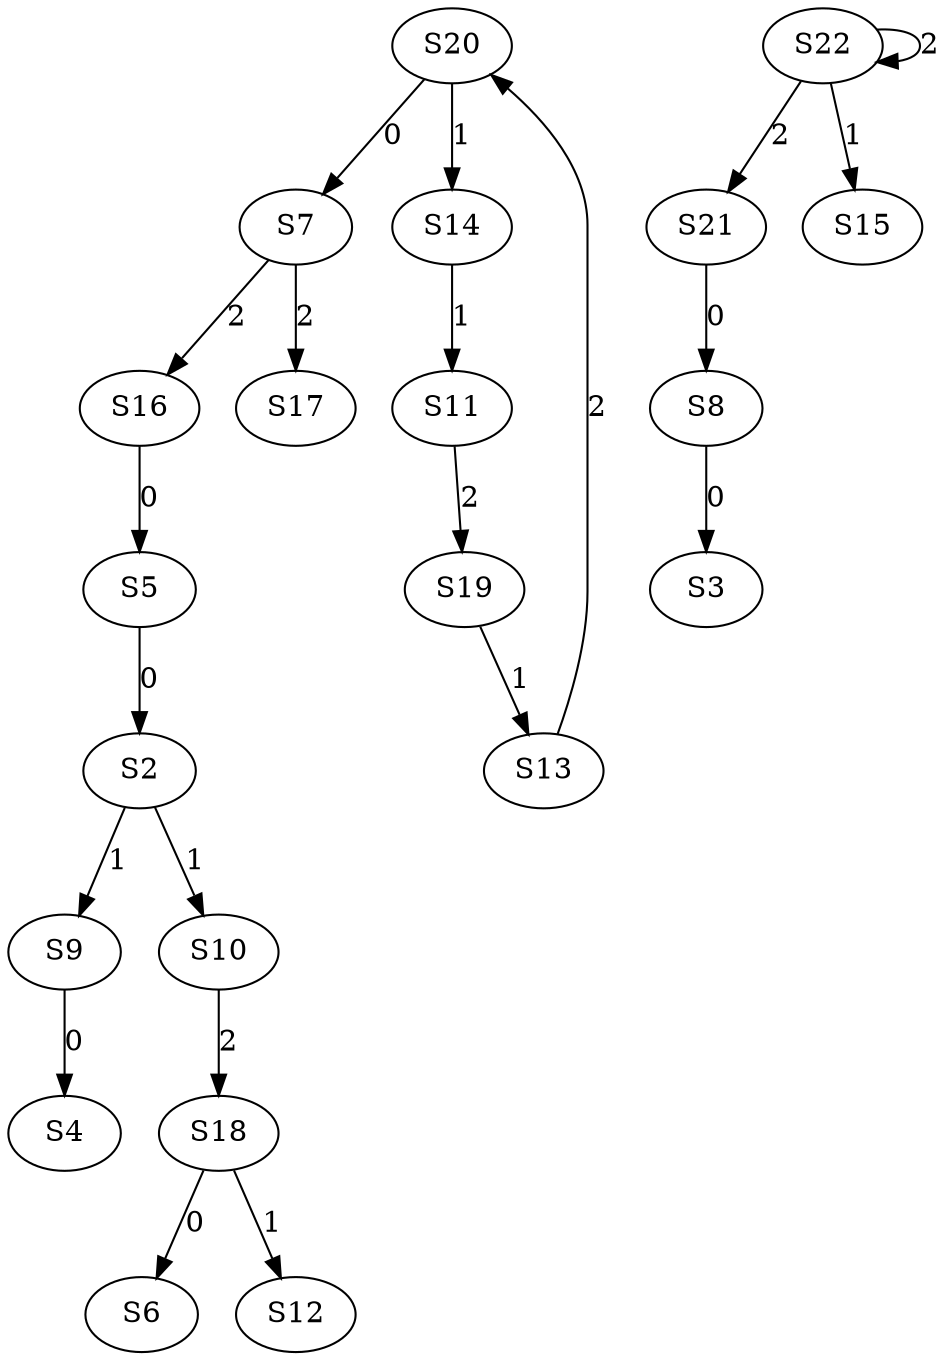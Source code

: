 strict digraph {
	S5 -> S2 [ label = 0 ];
	S8 -> S3 [ label = 0 ];
	S9 -> S4 [ label = 0 ];
	S16 -> S5 [ label = 0 ];
	S18 -> S6 [ label = 0 ];
	S20 -> S7 [ label = 0 ];
	S21 -> S8 [ label = 0 ];
	S2 -> S9 [ label = 1 ];
	S2 -> S10 [ label = 1 ];
	S14 -> S11 [ label = 1 ];
	S18 -> S12 [ label = 1 ];
	S19 -> S13 [ label = 1 ];
	S20 -> S14 [ label = 1 ];
	S22 -> S15 [ label = 1 ];
	S7 -> S16 [ label = 2 ];
	S7 -> S17 [ label = 2 ];
	S10 -> S18 [ label = 2 ];
	S11 -> S19 [ label = 2 ];
	S13 -> S20 [ label = 2 ];
	S22 -> S21 [ label = 2 ];
	S22 -> S22 [ label = 2 ];
}